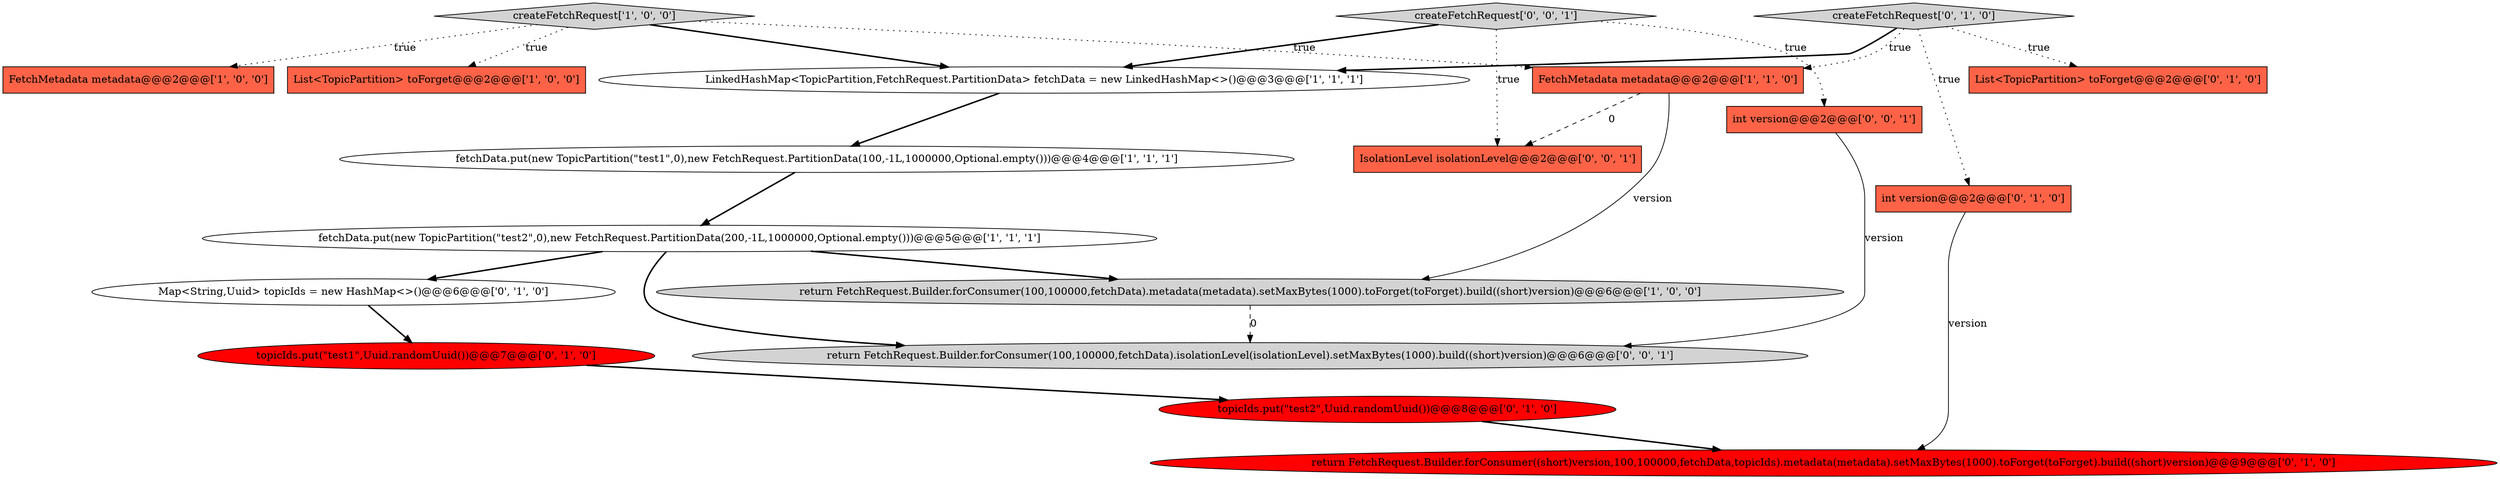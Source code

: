 digraph {
4 [style = filled, label = "List<TopicPartition> toForget@@@2@@@['1', '0', '0']", fillcolor = tomato, shape = box image = "AAA0AAABBB1BBB"];
17 [style = filled, label = "createFetchRequest['0', '0', '1']", fillcolor = lightgray, shape = diamond image = "AAA0AAABBB3BBB"];
2 [style = filled, label = "createFetchRequest['1', '0', '0']", fillcolor = lightgray, shape = diamond image = "AAA0AAABBB1BBB"];
14 [style = filled, label = "topicIds.put(\"test2\",Uuid.randomUuid())@@@8@@@['0', '1', '0']", fillcolor = red, shape = ellipse image = "AAA1AAABBB2BBB"];
9 [style = filled, label = "int version@@@2@@@['0', '1', '0']", fillcolor = tomato, shape = box image = "AAA0AAABBB2BBB"];
18 [style = filled, label = "return FetchRequest.Builder.forConsumer(100,100000,fetchData).isolationLevel(isolationLevel).setMaxBytes(1000).build((short)version)@@@6@@@['0', '0', '1']", fillcolor = lightgray, shape = ellipse image = "AAA0AAABBB3BBB"];
15 [style = filled, label = "int version@@@2@@@['0', '0', '1']", fillcolor = tomato, shape = box image = "AAA0AAABBB3BBB"];
8 [style = filled, label = "List<TopicPartition> toForget@@@2@@@['0', '1', '0']", fillcolor = tomato, shape = box image = "AAA0AAABBB2BBB"];
5 [style = filled, label = "fetchData.put(new TopicPartition(\"test1\",0),new FetchRequest.PartitionData(100,-1L,1000000,Optional.empty()))@@@4@@@['1', '1', '1']", fillcolor = white, shape = ellipse image = "AAA0AAABBB1BBB"];
16 [style = filled, label = "IsolationLevel isolationLevel@@@2@@@['0', '0', '1']", fillcolor = tomato, shape = box image = "AAA0AAABBB3BBB"];
0 [style = filled, label = "fetchData.put(new TopicPartition(\"test2\",0),new FetchRequest.PartitionData(200,-1L,1000000,Optional.empty()))@@@5@@@['1', '1', '1']", fillcolor = white, shape = ellipse image = "AAA0AAABBB1BBB"];
11 [style = filled, label = "topicIds.put(\"test1\",Uuid.randomUuid())@@@7@@@['0', '1', '0']", fillcolor = red, shape = ellipse image = "AAA1AAABBB2BBB"];
12 [style = filled, label = "createFetchRequest['0', '1', '0']", fillcolor = lightgray, shape = diamond image = "AAA0AAABBB2BBB"];
7 [style = filled, label = "return FetchRequest.Builder.forConsumer(100,100000,fetchData).metadata(metadata).setMaxBytes(1000).toForget(toForget).build((short)version)@@@6@@@['1', '0', '0']", fillcolor = lightgray, shape = ellipse image = "AAA0AAABBB1BBB"];
3 [style = filled, label = "FetchMetadata metadata@@@2@@@['1', '0', '0']", fillcolor = tomato, shape = box image = "AAA0AAABBB1BBB"];
1 [style = filled, label = "LinkedHashMap<TopicPartition,FetchRequest.PartitionData> fetchData = new LinkedHashMap<>()@@@3@@@['1', '1', '1']", fillcolor = white, shape = ellipse image = "AAA0AAABBB1BBB"];
6 [style = filled, label = "FetchMetadata metadata@@@2@@@['1', '1', '0']", fillcolor = tomato, shape = box image = "AAA0AAABBB1BBB"];
10 [style = filled, label = "Map<String,Uuid> topicIds = new HashMap<>()@@@6@@@['0', '1', '0']", fillcolor = white, shape = ellipse image = "AAA0AAABBB2BBB"];
13 [style = filled, label = "return FetchRequest.Builder.forConsumer((short)version,100,100000,fetchData,topicIds).metadata(metadata).setMaxBytes(1000).toForget(toForget).build((short)version)@@@9@@@['0', '1', '0']", fillcolor = red, shape = ellipse image = "AAA1AAABBB2BBB"];
1->5 [style = bold, label=""];
2->3 [style = dotted, label="true"];
7->18 [style = dashed, label="0"];
17->1 [style = bold, label=""];
11->14 [style = bold, label=""];
12->8 [style = dotted, label="true"];
2->1 [style = bold, label=""];
9->13 [style = solid, label="version"];
12->1 [style = bold, label=""];
0->7 [style = bold, label=""];
17->16 [style = dotted, label="true"];
0->10 [style = bold, label=""];
6->16 [style = dashed, label="0"];
17->15 [style = dotted, label="true"];
5->0 [style = bold, label=""];
12->6 [style = dotted, label="true"];
2->6 [style = dotted, label="true"];
2->4 [style = dotted, label="true"];
6->7 [style = solid, label="version"];
0->18 [style = bold, label=""];
15->18 [style = solid, label="version"];
14->13 [style = bold, label=""];
12->9 [style = dotted, label="true"];
10->11 [style = bold, label=""];
}
